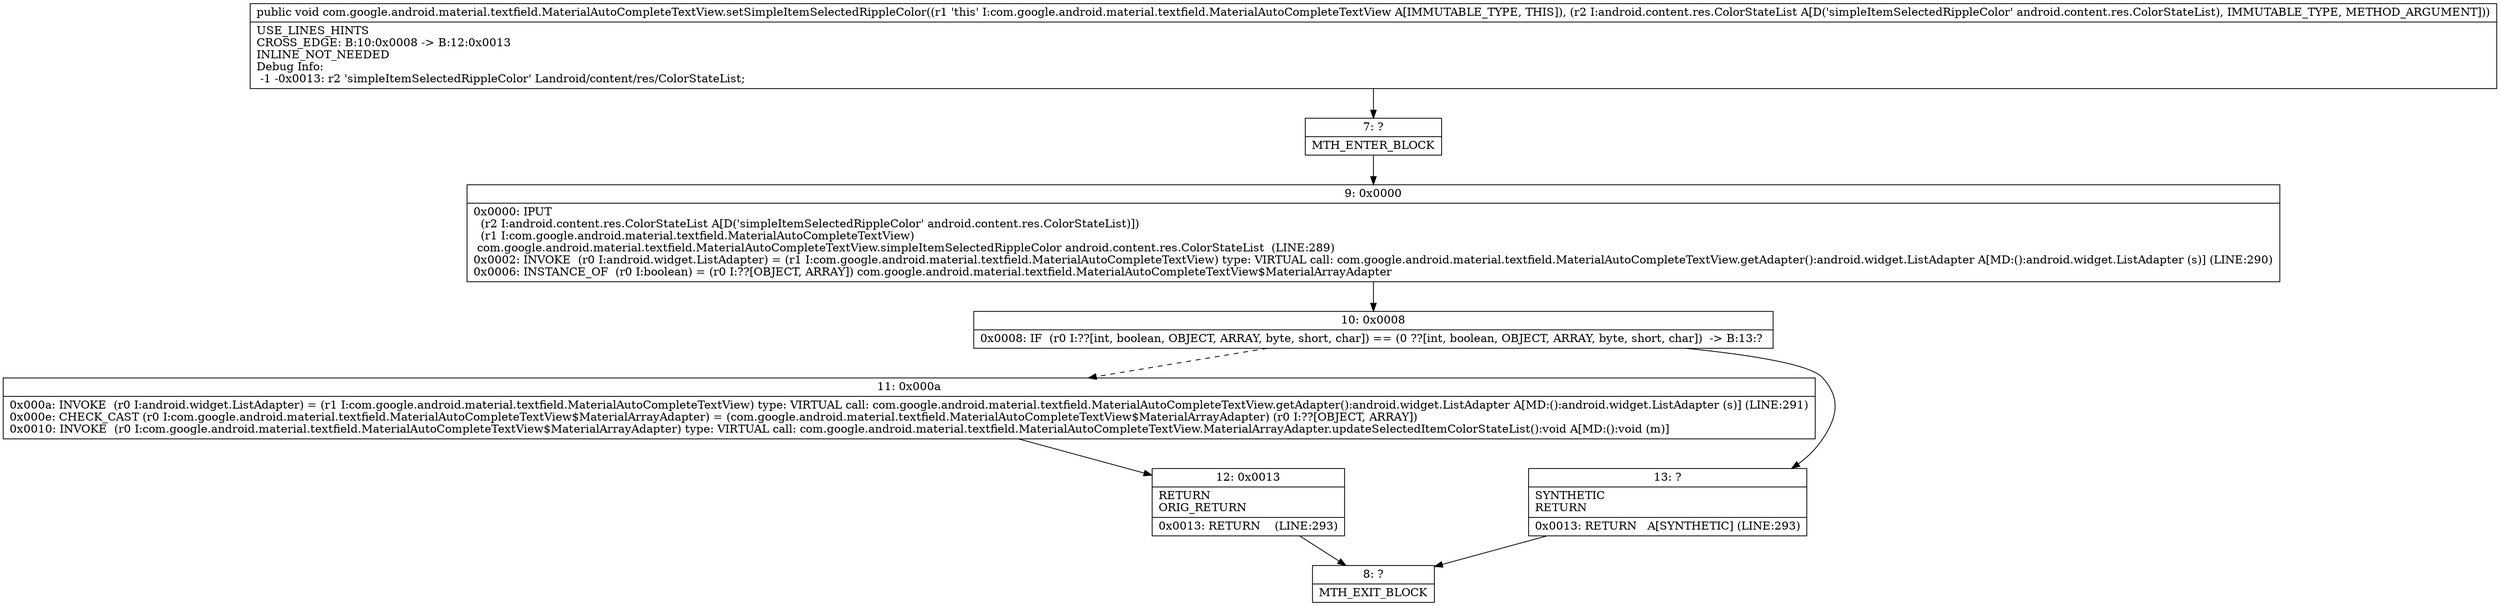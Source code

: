 digraph "CFG forcom.google.android.material.textfield.MaterialAutoCompleteTextView.setSimpleItemSelectedRippleColor(Landroid\/content\/res\/ColorStateList;)V" {
Node_7 [shape=record,label="{7\:\ ?|MTH_ENTER_BLOCK\l}"];
Node_9 [shape=record,label="{9\:\ 0x0000|0x0000: IPUT  \l  (r2 I:android.content.res.ColorStateList A[D('simpleItemSelectedRippleColor' android.content.res.ColorStateList)])\l  (r1 I:com.google.android.material.textfield.MaterialAutoCompleteTextView)\l com.google.android.material.textfield.MaterialAutoCompleteTextView.simpleItemSelectedRippleColor android.content.res.ColorStateList  (LINE:289)\l0x0002: INVOKE  (r0 I:android.widget.ListAdapter) = (r1 I:com.google.android.material.textfield.MaterialAutoCompleteTextView) type: VIRTUAL call: com.google.android.material.textfield.MaterialAutoCompleteTextView.getAdapter():android.widget.ListAdapter A[MD:():android.widget.ListAdapter (s)] (LINE:290)\l0x0006: INSTANCE_OF  (r0 I:boolean) = (r0 I:??[OBJECT, ARRAY]) com.google.android.material.textfield.MaterialAutoCompleteTextView$MaterialArrayAdapter \l}"];
Node_10 [shape=record,label="{10\:\ 0x0008|0x0008: IF  (r0 I:??[int, boolean, OBJECT, ARRAY, byte, short, char]) == (0 ??[int, boolean, OBJECT, ARRAY, byte, short, char])  \-\> B:13:? \l}"];
Node_11 [shape=record,label="{11\:\ 0x000a|0x000a: INVOKE  (r0 I:android.widget.ListAdapter) = (r1 I:com.google.android.material.textfield.MaterialAutoCompleteTextView) type: VIRTUAL call: com.google.android.material.textfield.MaterialAutoCompleteTextView.getAdapter():android.widget.ListAdapter A[MD:():android.widget.ListAdapter (s)] (LINE:291)\l0x000e: CHECK_CAST (r0 I:com.google.android.material.textfield.MaterialAutoCompleteTextView$MaterialArrayAdapter) = (com.google.android.material.textfield.MaterialAutoCompleteTextView$MaterialArrayAdapter) (r0 I:??[OBJECT, ARRAY]) \l0x0010: INVOKE  (r0 I:com.google.android.material.textfield.MaterialAutoCompleteTextView$MaterialArrayAdapter) type: VIRTUAL call: com.google.android.material.textfield.MaterialAutoCompleteTextView.MaterialArrayAdapter.updateSelectedItemColorStateList():void A[MD:():void (m)]\l}"];
Node_12 [shape=record,label="{12\:\ 0x0013|RETURN\lORIG_RETURN\l|0x0013: RETURN    (LINE:293)\l}"];
Node_8 [shape=record,label="{8\:\ ?|MTH_EXIT_BLOCK\l}"];
Node_13 [shape=record,label="{13\:\ ?|SYNTHETIC\lRETURN\l|0x0013: RETURN   A[SYNTHETIC] (LINE:293)\l}"];
MethodNode[shape=record,label="{public void com.google.android.material.textfield.MaterialAutoCompleteTextView.setSimpleItemSelectedRippleColor((r1 'this' I:com.google.android.material.textfield.MaterialAutoCompleteTextView A[IMMUTABLE_TYPE, THIS]), (r2 I:android.content.res.ColorStateList A[D('simpleItemSelectedRippleColor' android.content.res.ColorStateList), IMMUTABLE_TYPE, METHOD_ARGUMENT]))  | USE_LINES_HINTS\lCROSS_EDGE: B:10:0x0008 \-\> B:12:0x0013\lINLINE_NOT_NEEDED\lDebug Info:\l  \-1 \-0x0013: r2 'simpleItemSelectedRippleColor' Landroid\/content\/res\/ColorStateList;\l}"];
MethodNode -> Node_7;Node_7 -> Node_9;
Node_9 -> Node_10;
Node_10 -> Node_11[style=dashed];
Node_10 -> Node_13;
Node_11 -> Node_12;
Node_12 -> Node_8;
Node_13 -> Node_8;
}

